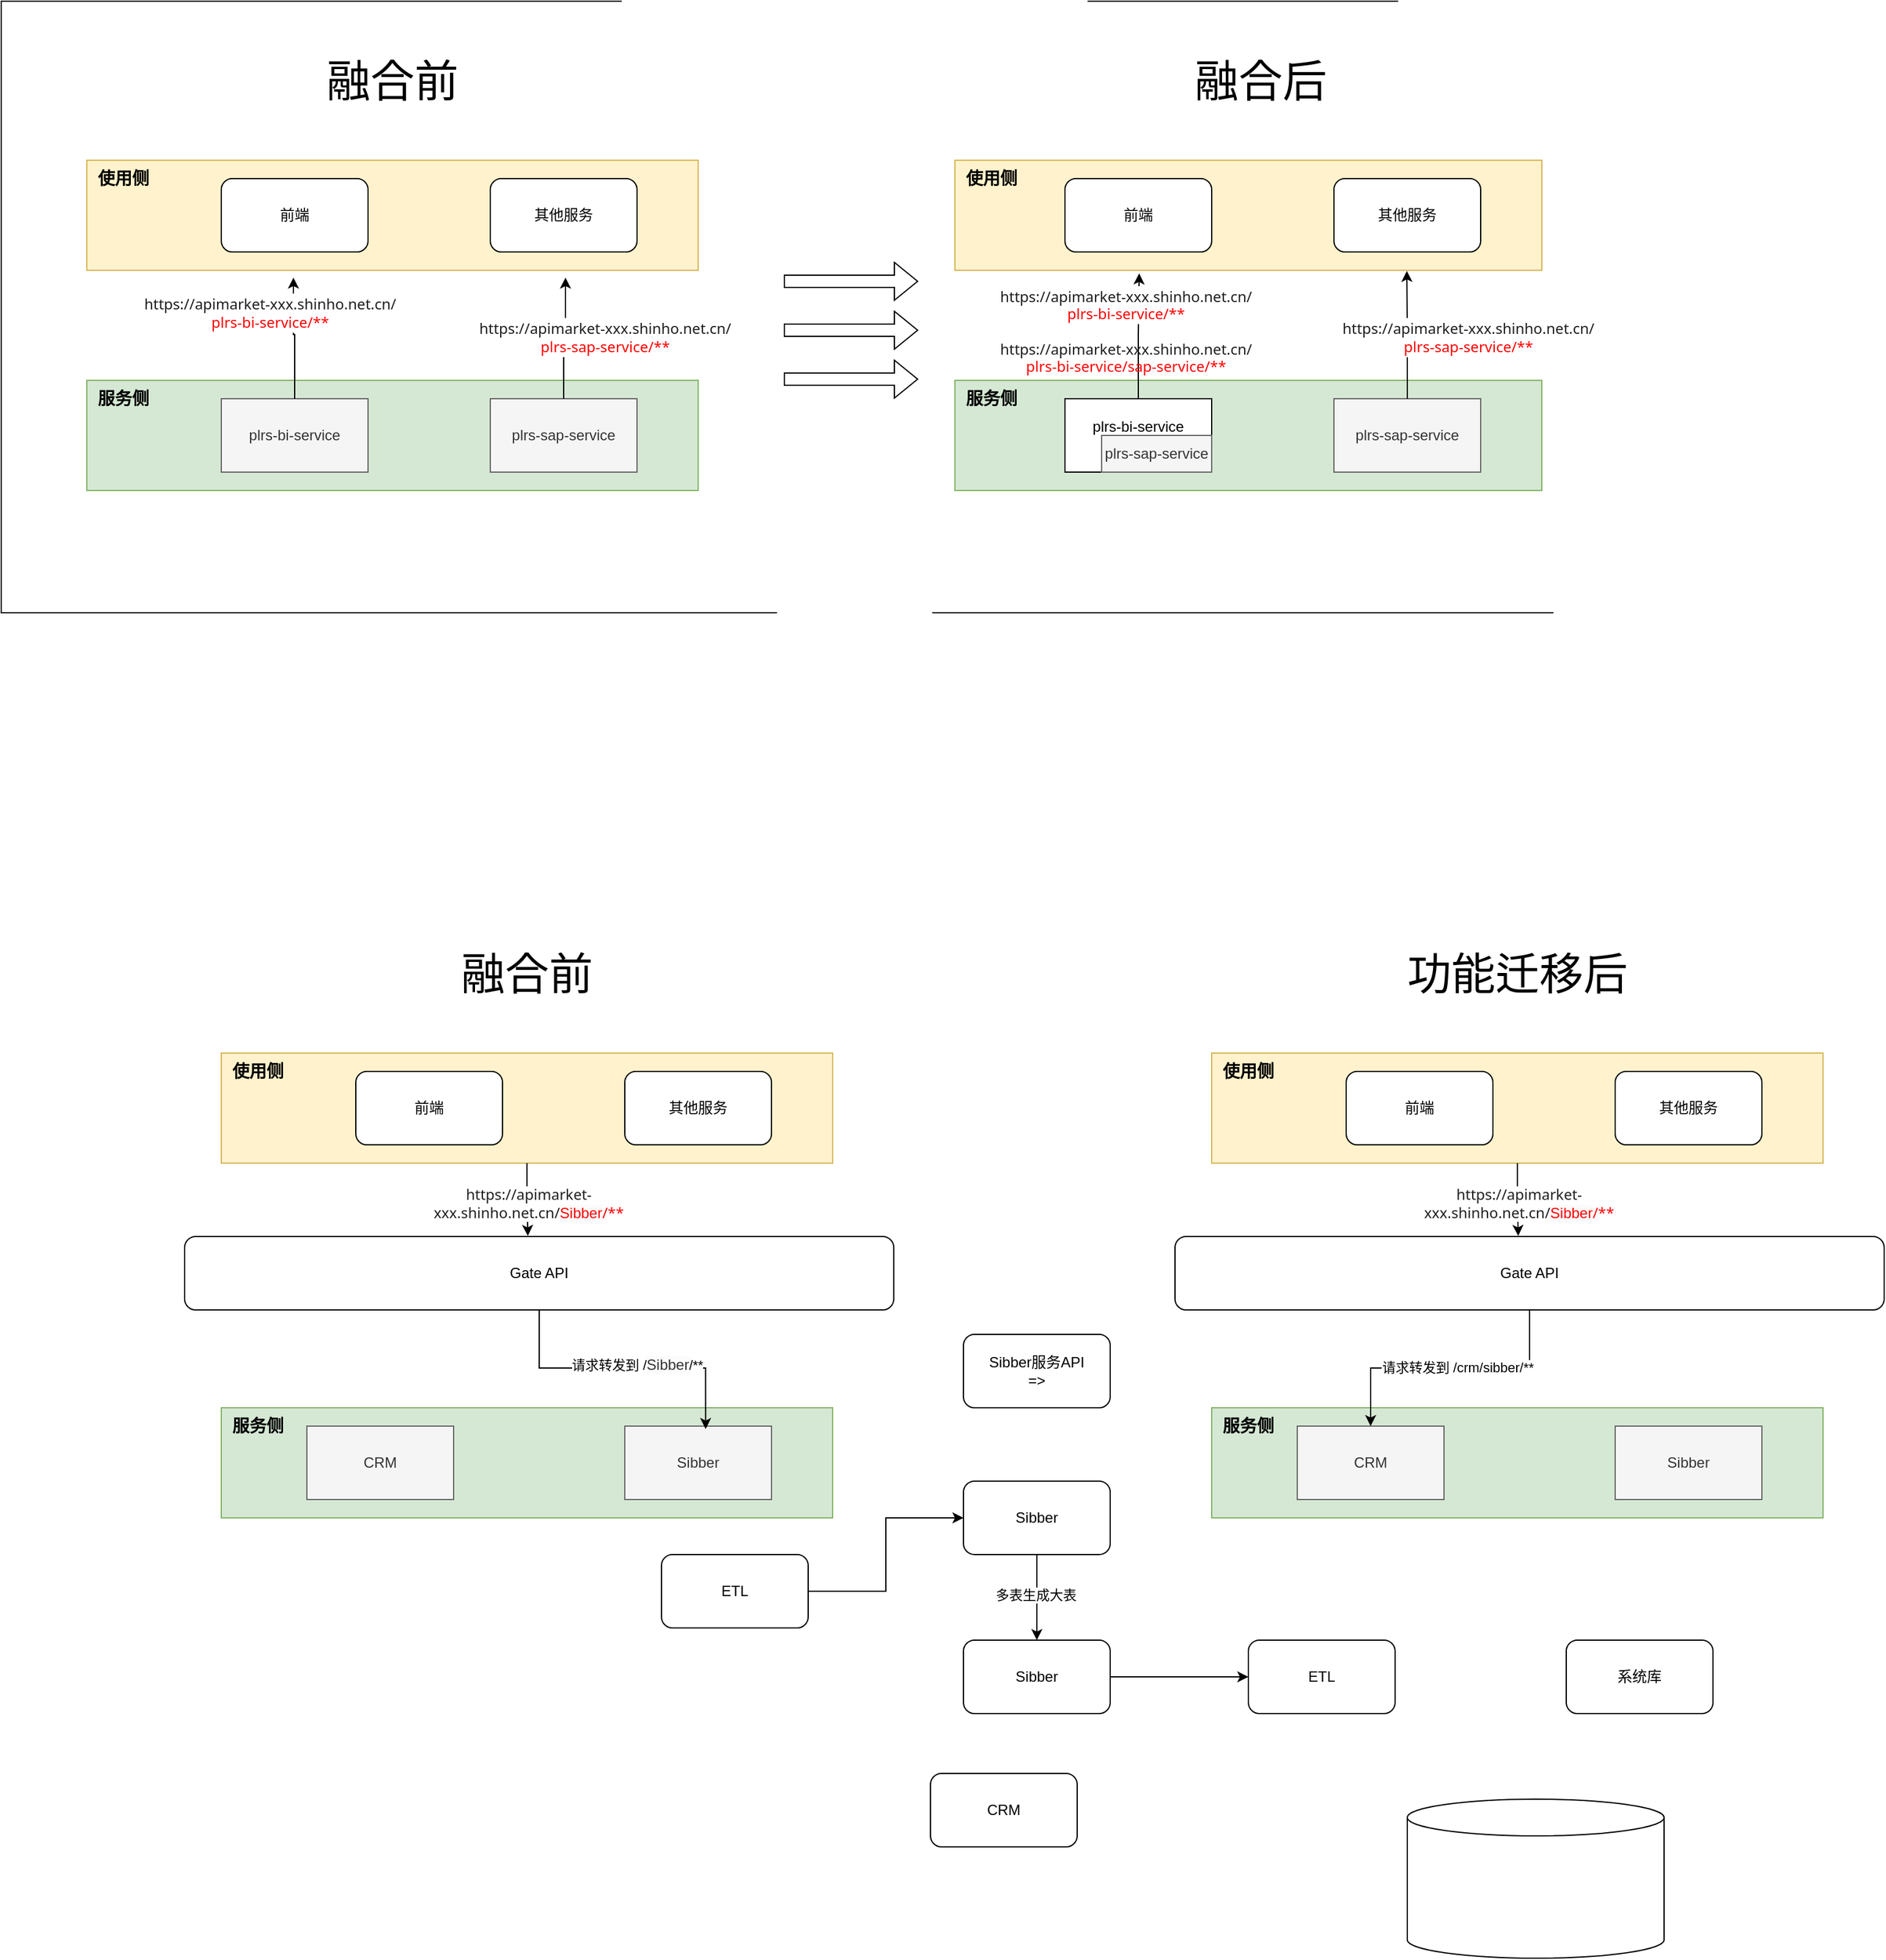 <mxfile version="24.1.0" type="github">
  <diagram name="第 1 页" id="sM5CxfNwwlisl2cYAO_p">
    <mxGraphModel dx="5519" dy="4105" grid="1" gridSize="10" guides="1" tooltips="1" connect="1" arrows="1" fold="1" page="1" pageScale="1" pageWidth="827" pageHeight="1169" math="0" shadow="0">
      <root>
        <mxCell id="0" />
        <mxCell id="1" parent="0" />
        <mxCell id="e8JxHp2t0G0HxiHrW91o-29" value="Gate API" style="rounded=1;whiteSpace=wrap;html=1;" vertex="1" parent="1">
          <mxGeometry x="70" y="670" width="580" height="60" as="geometry" />
        </mxCell>
        <mxCell id="bDPO5SZDj8-zkb0I073n-42" value="" style="rounded=0;whiteSpace=wrap;html=1;" parent="1" vertex="1">
          <mxGeometry x="-80" y="-340" width="1410" height="500" as="geometry" />
        </mxCell>
        <mxCell id="bDPO5SZDj8-zkb0I073n-8" value="" style="rounded=0;whiteSpace=wrap;html=1;fillColor=#fff2cc;strokeColor=#d6b656;" parent="1" vertex="1">
          <mxGeometry x="-10" y="-210" width="500" height="90" as="geometry" />
        </mxCell>
        <mxCell id="bDPO5SZDj8-zkb0I073n-10" value="前端" style="rounded=1;whiteSpace=wrap;html=1;" parent="1" vertex="1">
          <mxGeometry x="100" y="-195" width="120" height="60" as="geometry" />
        </mxCell>
        <mxCell id="bDPO5SZDj8-zkb0I073n-11" value="其他服务" style="rounded=1;whiteSpace=wrap;html=1;" parent="1" vertex="1">
          <mxGeometry x="320" y="-195" width="120" height="60" as="geometry" />
        </mxCell>
        <mxCell id="bDPO5SZDj8-zkb0I073n-12" value="" style="rounded=0;whiteSpace=wrap;html=1;fillColor=#d5e8d4;strokeColor=#82b366;" parent="1" vertex="1">
          <mxGeometry x="-10" y="-30" width="500" height="90" as="geometry" />
        </mxCell>
        <mxCell id="bDPO5SZDj8-zkb0I073n-3" value="plrs-bi-service" style="rounded=0;whiteSpace=wrap;html=1;fillColor=#f5f5f5;fontColor=#333333;strokeColor=#666666;" parent="1" vertex="1">
          <mxGeometry x="100" y="-15" width="120" height="60" as="geometry" />
        </mxCell>
        <mxCell id="bDPO5SZDj8-zkb0I073n-4" value="plrs-sap-service" style="rounded=0;whiteSpace=wrap;html=1;fillColor=#f5f5f5;fontColor=#333333;strokeColor=#666666;" parent="1" vertex="1">
          <mxGeometry x="320" y="-15" width="120" height="60" as="geometry" />
        </mxCell>
        <mxCell id="bDPO5SZDj8-zkb0I073n-13" style="edgeStyle=orthogonalEdgeStyle;rounded=0;orthogonalLoop=1;jettySize=auto;html=1;exitX=0.5;exitY=0;exitDx=0;exitDy=0;entryX=0.338;entryY=1.066;entryDx=0;entryDy=0;entryPerimeter=0;" parent="1" source="bDPO5SZDj8-zkb0I073n-3" target="bDPO5SZDj8-zkb0I073n-8" edge="1">
          <mxGeometry relative="1" as="geometry" />
        </mxCell>
        <mxCell id="bDPO5SZDj8-zkb0I073n-14" style="edgeStyle=orthogonalEdgeStyle;rounded=0;orthogonalLoop=1;jettySize=auto;html=1;exitX=0.5;exitY=0;exitDx=0;exitDy=0;entryX=0.783;entryY=1.066;entryDx=0;entryDy=0;entryPerimeter=0;" parent="1" source="bDPO5SZDj8-zkb0I073n-4" target="bDPO5SZDj8-zkb0I073n-8" edge="1">
          <mxGeometry relative="1" as="geometry" />
        </mxCell>
        <mxCell id="bDPO5SZDj8-zkb0I073n-16" value="&lt;span style=&quot;font-family: &amp;quot;Segoe UI&amp;quot;, tahoma, sans-serif; text-align: start; background-color: rgb(255, 255, 255);&quot;&gt;&lt;font color=&quot;#1f1f1f&quot;&gt;https://apimarket-xxx.shinho.net.cn/&lt;/font&gt;&lt;br&gt;&lt;font color=&quot;#ff0000&quot;&gt;plrs-bi-service/**&lt;/font&gt;&lt;/span&gt;" style="text;html=1;align=center;verticalAlign=middle;whiteSpace=wrap;rounded=0;" parent="1" vertex="1">
          <mxGeometry x="-10" y="-100" width="300" height="30" as="geometry" />
        </mxCell>
        <mxCell id="bDPO5SZDj8-zkb0I073n-19" value="&lt;span style=&quot;font-family: &amp;quot;Segoe UI&amp;quot;, tahoma, sans-serif; text-align: start; background-color: rgb(255, 255, 255);&quot;&gt;&lt;font color=&quot;#1f1f1f&quot;&gt;https://apimarket-xxx.shinho.net.cn/&lt;/font&gt;&lt;br&gt;&lt;font color=&quot;#ff0000&quot;&gt;plrs-sap-service/**&lt;/font&gt;&lt;/span&gt;" style="text;html=1;align=center;verticalAlign=middle;whiteSpace=wrap;rounded=0;" parent="1" vertex="1">
          <mxGeometry x="264" y="-80" width="300" height="30" as="geometry" />
        </mxCell>
        <mxCell id="bDPO5SZDj8-zkb0I073n-21" value="" style="shape=flexArrow;endArrow=classic;html=1;rounded=0;" parent="1" edge="1">
          <mxGeometry width="50" height="50" relative="1" as="geometry">
            <mxPoint x="560" y="-111" as="sourcePoint" />
            <mxPoint x="670" y="-111" as="targetPoint" />
          </mxGeometry>
        </mxCell>
        <mxCell id="bDPO5SZDj8-zkb0I073n-22" value="" style="shape=flexArrow;endArrow=classic;html=1;rounded=0;" parent="1" edge="1">
          <mxGeometry width="50" height="50" relative="1" as="geometry">
            <mxPoint x="560" y="-71" as="sourcePoint" />
            <mxPoint x="670" y="-71" as="targetPoint" />
          </mxGeometry>
        </mxCell>
        <mxCell id="bDPO5SZDj8-zkb0I073n-23" value="" style="shape=flexArrow;endArrow=classic;html=1;rounded=0;" parent="1" edge="1">
          <mxGeometry width="50" height="50" relative="1" as="geometry">
            <mxPoint x="560" y="-31" as="sourcePoint" />
            <mxPoint x="670" y="-31" as="targetPoint" />
          </mxGeometry>
        </mxCell>
        <mxCell id="bDPO5SZDj8-zkb0I073n-24" value="" style="rounded=0;whiteSpace=wrap;html=1;fillColor=#fff2cc;strokeColor=#d6b656;" parent="1" vertex="1">
          <mxGeometry x="700" y="-210" width="480" height="90" as="geometry" />
        </mxCell>
        <mxCell id="bDPO5SZDj8-zkb0I073n-25" value="前端" style="rounded=1;whiteSpace=wrap;html=1;" parent="1" vertex="1">
          <mxGeometry x="790" y="-195" width="120" height="60" as="geometry" />
        </mxCell>
        <mxCell id="bDPO5SZDj8-zkb0I073n-26" value="其他服务" style="rounded=1;whiteSpace=wrap;html=1;" parent="1" vertex="1">
          <mxGeometry x="1010" y="-195" width="120" height="60" as="geometry" />
        </mxCell>
        <mxCell id="bDPO5SZDj8-zkb0I073n-27" value="" style="rounded=0;whiteSpace=wrap;html=1;fillColor=#d5e8d4;strokeColor=#82b366;" parent="1" vertex="1">
          <mxGeometry x="700" y="-30" width="480" height="90" as="geometry" />
        </mxCell>
        <mxCell id="bDPO5SZDj8-zkb0I073n-28" value="plrs-bi-service&lt;br&gt;&lt;div&gt;&lt;br/&gt;&lt;/div&gt;" style="rounded=0;whiteSpace=wrap;html=1;" parent="1" vertex="1">
          <mxGeometry x="790" y="-15" width="120" height="60" as="geometry" />
        </mxCell>
        <mxCell id="bDPO5SZDj8-zkb0I073n-29" value="plrs-sap-service" style="rounded=0;whiteSpace=wrap;html=1;fillColor=#f5f5f5;fontColor=#333333;strokeColor=#666666;" parent="1" vertex="1">
          <mxGeometry x="1010" y="-15" width="120" height="60" as="geometry" />
        </mxCell>
        <mxCell id="bDPO5SZDj8-zkb0I073n-30" style="edgeStyle=orthogonalEdgeStyle;rounded=0;orthogonalLoop=1;jettySize=auto;html=1;exitX=0.5;exitY=0;exitDx=0;exitDy=0;entryX=0.314;entryY=1.028;entryDx=0;entryDy=0;entryPerimeter=0;" parent="1" source="bDPO5SZDj8-zkb0I073n-28" target="bDPO5SZDj8-zkb0I073n-24" edge="1">
          <mxGeometry relative="1" as="geometry" />
        </mxCell>
        <mxCell id="bDPO5SZDj8-zkb0I073n-31" style="edgeStyle=orthogonalEdgeStyle;rounded=0;orthogonalLoop=1;jettySize=auto;html=1;exitX=0.5;exitY=0;exitDx=0;exitDy=0;entryX=0.77;entryY=1.005;entryDx=0;entryDy=0;entryPerimeter=0;" parent="1" source="bDPO5SZDj8-zkb0I073n-29" target="bDPO5SZDj8-zkb0I073n-24" edge="1">
          <mxGeometry relative="1" as="geometry" />
        </mxCell>
        <mxCell id="bDPO5SZDj8-zkb0I073n-32" value="&lt;span style=&quot;font-family: &amp;quot;Segoe UI&amp;quot;, tahoma, sans-serif; text-align: start; background-color: rgb(255, 255, 255);&quot;&gt;&lt;font color=&quot;#1f1f1f&quot;&gt;https://apimarket-xxx.shinho.net.cn/&lt;/font&gt;&lt;br&gt;&lt;font color=&quot;#ff0000&quot;&gt;plrs-bi-service/**&lt;br&gt;&lt;br&gt;&lt;/font&gt;&lt;/span&gt;&lt;font style=&quot;font-family: &amp;quot;Segoe UI&amp;quot;, tahoma, sans-serif; text-align: start;&quot; color=&quot;#1f1f1f&quot;&gt;https://apimarket-xxx.shinho.net.cn/&lt;/font&gt;&lt;br style=&quot;font-family: &amp;quot;Segoe UI&amp;quot;, tahoma, sans-serif; text-align: start;&quot;&gt;&lt;font style=&quot;font-family: &amp;quot;Segoe UI&amp;quot;, tahoma, sans-serif; text-align: start;&quot; color=&quot;#ff0000&quot;&gt;plrs-bi-service/sap-service/**&lt;/font&gt;&lt;span style=&quot;font-family: &amp;quot;Segoe UI&amp;quot;, tahoma, sans-serif; text-align: start; background-color: rgb(255, 255, 255);&quot;&gt;&lt;font color=&quot;#ff0000&quot;&gt;&lt;br&gt;&lt;/font&gt;&lt;/span&gt;" style="text;html=1;align=center;verticalAlign=middle;whiteSpace=wrap;rounded=0;" parent="1" vertex="1">
          <mxGeometry x="690" y="-100" width="300" height="60" as="geometry" />
        </mxCell>
        <mxCell id="bDPO5SZDj8-zkb0I073n-33" value="plrs-sap-service" style="rounded=0;whiteSpace=wrap;html=1;fillColor=#f5f5f5;fontColor=#333333;strokeColor=#666666;" parent="1" vertex="1">
          <mxGeometry x="820" y="15" width="90" height="30" as="geometry" />
        </mxCell>
        <mxCell id="bDPO5SZDj8-zkb0I073n-34" value="&lt;span style=&quot;font-family: &amp;quot;Segoe UI&amp;quot;, tahoma, sans-serif; text-align: start; background-color: rgb(255, 255, 255);&quot;&gt;&lt;font color=&quot;#1f1f1f&quot;&gt;https://apimarket-xxx.shinho.net.cn/&lt;/font&gt;&lt;br&gt;&lt;font color=&quot;#ff0000&quot;&gt;plrs-sap-service/**&lt;/font&gt;&lt;/span&gt;" style="text;html=1;align=center;verticalAlign=middle;whiteSpace=wrap;rounded=0;" parent="1" vertex="1">
          <mxGeometry x="970" y="-80" width="300" height="30" as="geometry" />
        </mxCell>
        <mxCell id="bDPO5SZDj8-zkb0I073n-35" value="&lt;font style=&quot;font-size: 14px;&quot;&gt;&lt;b&gt;使用侧&lt;/b&gt;&lt;/font&gt;" style="text;html=1;align=center;verticalAlign=middle;whiteSpace=wrap;rounded=0;" parent="1" vertex="1">
          <mxGeometry x="-10" y="-210" width="60" height="30" as="geometry" />
        </mxCell>
        <mxCell id="bDPO5SZDj8-zkb0I073n-36" value="&lt;font style=&quot;font-size: 14px;&quot;&gt;&lt;b&gt;服务侧&lt;/b&gt;&lt;/font&gt;" style="text;html=1;align=center;verticalAlign=middle;whiteSpace=wrap;rounded=0;" parent="1" vertex="1">
          <mxGeometry x="-10" y="-30" width="60" height="30" as="geometry" />
        </mxCell>
        <mxCell id="bDPO5SZDj8-zkb0I073n-37" value="&lt;font style=&quot;font-size: 14px;&quot;&gt;&lt;b&gt;使用侧&lt;/b&gt;&lt;/font&gt;" style="text;html=1;align=center;verticalAlign=middle;whiteSpace=wrap;rounded=0;" parent="1" vertex="1">
          <mxGeometry x="700" y="-210" width="60" height="30" as="geometry" />
        </mxCell>
        <mxCell id="bDPO5SZDj8-zkb0I073n-38" value="&lt;font style=&quot;font-size: 14px;&quot;&gt;&lt;b&gt;服务侧&lt;/b&gt;&lt;/font&gt;" style="text;html=1;align=center;verticalAlign=middle;whiteSpace=wrap;rounded=0;" parent="1" vertex="1">
          <mxGeometry x="700" y="-30" width="60" height="30" as="geometry" />
        </mxCell>
        <mxCell id="bDPO5SZDj8-zkb0I073n-40" value="&lt;font style=&quot;font-size: 36px;&quot;&gt;融合前&lt;/font&gt;" style="text;html=1;align=center;verticalAlign=middle;whiteSpace=wrap;rounded=0;" parent="1" vertex="1">
          <mxGeometry x="130" y="-290" width="220" height="30" as="geometry" />
        </mxCell>
        <mxCell id="bDPO5SZDj8-zkb0I073n-41" value="&lt;font style=&quot;font-size: 36px;&quot;&gt;融合后&lt;/font&gt;" style="text;html=1;align=center;verticalAlign=middle;whiteSpace=wrap;rounded=0;" parent="1" vertex="1">
          <mxGeometry x="840" y="-290" width="220" height="30" as="geometry" />
        </mxCell>
        <mxCell id="e8JxHp2t0G0HxiHrW91o-1" value="" style="rounded=0;whiteSpace=wrap;html=1;fillColor=#fff2cc;strokeColor=#d6b656;" vertex="1" parent="1">
          <mxGeometry x="100" y="520" width="500" height="90" as="geometry" />
        </mxCell>
        <mxCell id="e8JxHp2t0G0HxiHrW91o-2" value="前端" style="rounded=1;whiteSpace=wrap;html=1;" vertex="1" parent="1">
          <mxGeometry x="210" y="535" width="120" height="60" as="geometry" />
        </mxCell>
        <mxCell id="e8JxHp2t0G0HxiHrW91o-3" value="其他服务" style="rounded=1;whiteSpace=wrap;html=1;" vertex="1" parent="1">
          <mxGeometry x="430" y="535" width="120" height="60" as="geometry" />
        </mxCell>
        <mxCell id="e8JxHp2t0G0HxiHrW91o-4" value="" style="rounded=0;whiteSpace=wrap;html=1;fillColor=#d5e8d4;strokeColor=#82b366;" vertex="1" parent="1">
          <mxGeometry x="100" y="810" width="500" height="90" as="geometry" />
        </mxCell>
        <mxCell id="e8JxHp2t0G0HxiHrW91o-5" value="CRM" style="rounded=0;whiteSpace=wrap;html=1;fillColor=#f5f5f5;fontColor=#333333;strokeColor=#666666;" vertex="1" parent="1">
          <mxGeometry x="170" y="825" width="120" height="60" as="geometry" />
        </mxCell>
        <mxCell id="e8JxHp2t0G0HxiHrW91o-6" value="Sibber" style="rounded=0;whiteSpace=wrap;html=1;fillColor=#f5f5f5;fontColor=#333333;strokeColor=#666666;" vertex="1" parent="1">
          <mxGeometry x="430" y="825" width="120" height="60" as="geometry" />
        </mxCell>
        <mxCell id="e8JxHp2t0G0HxiHrW91o-11" value="&lt;font style=&quot;font-size: 14px;&quot;&gt;&lt;b&gt;使用侧&lt;/b&gt;&lt;/font&gt;" style="text;html=1;align=center;verticalAlign=middle;whiteSpace=wrap;rounded=0;" vertex="1" parent="1">
          <mxGeometry x="100" y="520" width="60" height="30" as="geometry" />
        </mxCell>
        <mxCell id="e8JxHp2t0G0HxiHrW91o-12" value="&lt;font style=&quot;font-size: 14px;&quot;&gt;&lt;b&gt;服务侧&lt;/b&gt;&lt;/font&gt;" style="text;html=1;align=center;verticalAlign=middle;whiteSpace=wrap;rounded=0;" vertex="1" parent="1">
          <mxGeometry x="100" y="810" width="60" height="30" as="geometry" />
        </mxCell>
        <mxCell id="e8JxHp2t0G0HxiHrW91o-13" value="&lt;font style=&quot;font-size: 36px;&quot;&gt;融合前&lt;/font&gt;" style="text;html=1;align=center;verticalAlign=middle;whiteSpace=wrap;rounded=0;" vertex="1" parent="1">
          <mxGeometry x="240" y="440" width="220" height="30" as="geometry" />
        </mxCell>
        <mxCell id="e8JxHp2t0G0HxiHrW91o-32" style="edgeStyle=orthogonalEdgeStyle;rounded=0;orthogonalLoop=1;jettySize=auto;html=1;exitX=0.5;exitY=1;exitDx=0;exitDy=0;entryX=0.484;entryY=-0.008;entryDx=0;entryDy=0;entryPerimeter=0;" edge="1" parent="1" source="e8JxHp2t0G0HxiHrW91o-1" target="e8JxHp2t0G0HxiHrW91o-29">
          <mxGeometry relative="1" as="geometry" />
        </mxCell>
        <mxCell id="e8JxHp2t0G0HxiHrW91o-34" value="&lt;font style=&quot;text-wrap: wrap; font-family: &amp;quot;Segoe UI&amp;quot;, tahoma, sans-serif; font-size: 12px; text-align: start;&quot; color=&quot;#1f1f1f&quot;&gt;https://apimarket-xxx.shinho.net.cn/&lt;/font&gt;&lt;span style=&quot;font-size: 12px; text-wrap: wrap; background-color: rgb(251, 251, 251);&quot;&gt;&lt;font color=&quot;#ff0000&quot;&gt;Sibber&lt;/font&gt;&lt;/span&gt;&lt;font style=&quot;text-wrap: wrap; font-family: &amp;quot;Segoe UI&amp;quot;, tahoma, sans-serif; font-size: 12px; text-align: start;&quot; color=&quot;#ff0000&quot;&gt;/**&lt;/font&gt;" style="edgeLabel;html=1;align=center;verticalAlign=middle;resizable=0;points=[];" vertex="1" connectable="0" parent="e8JxHp2t0G0HxiHrW91o-32">
          <mxGeometry x="0.093" relative="1" as="geometry">
            <mxPoint as="offset" />
          </mxGeometry>
        </mxCell>
        <mxCell id="e8JxHp2t0G0HxiHrW91o-33" style="edgeStyle=orthogonalEdgeStyle;rounded=0;orthogonalLoop=1;jettySize=auto;html=1;exitX=0.5;exitY=1;exitDx=0;exitDy=0;entryX=0.551;entryY=0.04;entryDx=0;entryDy=0;entryPerimeter=0;" edge="1" parent="1" source="e8JxHp2t0G0HxiHrW91o-29" target="e8JxHp2t0G0HxiHrW91o-6">
          <mxGeometry relative="1" as="geometry" />
        </mxCell>
        <mxCell id="e8JxHp2t0G0HxiHrW91o-48" value="请求转发到 /&lt;span style=&quot;color: rgb(51, 51, 51); font-size: 12px; text-wrap: wrap; background-color: rgb(251, 251, 251);&quot;&gt;Sibber&lt;/span&gt;/**" style="edgeLabel;html=1;align=center;verticalAlign=middle;resizable=0;points=[];" vertex="1" connectable="0" parent="e8JxHp2t0G0HxiHrW91o-33">
          <mxGeometry x="-0.364" y="3" relative="1" as="geometry">
            <mxPoint x="53" as="offset" />
          </mxGeometry>
        </mxCell>
        <mxCell id="e8JxHp2t0G0HxiHrW91o-35" value="Gate API" style="rounded=1;whiteSpace=wrap;html=1;" vertex="1" parent="1">
          <mxGeometry x="880" y="670" width="580" height="60" as="geometry" />
        </mxCell>
        <mxCell id="e8JxHp2t0G0HxiHrW91o-36" value="" style="rounded=0;whiteSpace=wrap;html=1;fillColor=#fff2cc;strokeColor=#d6b656;" vertex="1" parent="1">
          <mxGeometry x="910" y="520" width="500" height="90" as="geometry" />
        </mxCell>
        <mxCell id="e8JxHp2t0G0HxiHrW91o-37" value="前端" style="rounded=1;whiteSpace=wrap;html=1;" vertex="1" parent="1">
          <mxGeometry x="1020" y="535" width="120" height="60" as="geometry" />
        </mxCell>
        <mxCell id="e8JxHp2t0G0HxiHrW91o-38" value="其他服务" style="rounded=1;whiteSpace=wrap;html=1;" vertex="1" parent="1">
          <mxGeometry x="1240" y="535" width="120" height="60" as="geometry" />
        </mxCell>
        <mxCell id="e8JxHp2t0G0HxiHrW91o-39" value="" style="rounded=0;whiteSpace=wrap;html=1;fillColor=#d5e8d4;strokeColor=#82b366;" vertex="1" parent="1">
          <mxGeometry x="910" y="810" width="500" height="90" as="geometry" />
        </mxCell>
        <mxCell id="e8JxHp2t0G0HxiHrW91o-40" value="CRM" style="rounded=0;whiteSpace=wrap;html=1;fillColor=#f5f5f5;fontColor=#333333;strokeColor=#666666;" vertex="1" parent="1">
          <mxGeometry x="980" y="825" width="120" height="60" as="geometry" />
        </mxCell>
        <mxCell id="e8JxHp2t0G0HxiHrW91o-41" value="Sibber" style="rounded=0;whiteSpace=wrap;html=1;fillColor=#f5f5f5;fontColor=#333333;strokeColor=#666666;" vertex="1" parent="1">
          <mxGeometry x="1240" y="825" width="120" height="60" as="geometry" />
        </mxCell>
        <mxCell id="e8JxHp2t0G0HxiHrW91o-42" value="&lt;font style=&quot;font-size: 14px;&quot;&gt;&lt;b&gt;使用侧&lt;/b&gt;&lt;/font&gt;" style="text;html=1;align=center;verticalAlign=middle;whiteSpace=wrap;rounded=0;" vertex="1" parent="1">
          <mxGeometry x="910" y="520" width="60" height="30" as="geometry" />
        </mxCell>
        <mxCell id="e8JxHp2t0G0HxiHrW91o-43" value="&lt;font style=&quot;font-size: 14px;&quot;&gt;&lt;b&gt;服务侧&lt;/b&gt;&lt;/font&gt;" style="text;html=1;align=center;verticalAlign=middle;whiteSpace=wrap;rounded=0;" vertex="1" parent="1">
          <mxGeometry x="910" y="810" width="60" height="30" as="geometry" />
        </mxCell>
        <mxCell id="e8JxHp2t0G0HxiHrW91o-44" value="&lt;span style=&quot;font-size: 36px;&quot;&gt;功能迁移后&lt;/span&gt;" style="text;html=1;align=center;verticalAlign=middle;whiteSpace=wrap;rounded=0;" vertex="1" parent="1">
          <mxGeometry x="1050" y="440" width="220" height="30" as="geometry" />
        </mxCell>
        <mxCell id="e8JxHp2t0G0HxiHrW91o-45" style="edgeStyle=orthogonalEdgeStyle;rounded=0;orthogonalLoop=1;jettySize=auto;html=1;exitX=0.5;exitY=1;exitDx=0;exitDy=0;entryX=0.484;entryY=-0.008;entryDx=0;entryDy=0;entryPerimeter=0;" edge="1" parent="1" source="e8JxHp2t0G0HxiHrW91o-36" target="e8JxHp2t0G0HxiHrW91o-35">
          <mxGeometry relative="1" as="geometry" />
        </mxCell>
        <mxCell id="e8JxHp2t0G0HxiHrW91o-46" value="&lt;font style=&quot;text-wrap: wrap; font-family: &amp;quot;Segoe UI&amp;quot;, tahoma, sans-serif; font-size: 12px; text-align: start;&quot; color=&quot;#1f1f1f&quot;&gt;https://apimarket-xxx.shinho.net.cn/&lt;/font&gt;&lt;span style=&quot;font-size: 12px; text-wrap: wrap; background-color: rgb(251, 251, 251);&quot;&gt;&lt;font color=&quot;#ff0000&quot;&gt;Sibber&lt;/font&gt;&lt;/span&gt;&lt;font style=&quot;text-wrap: wrap; font-family: &amp;quot;Segoe UI&amp;quot;, tahoma, sans-serif; font-size: 12px; text-align: start;&quot; color=&quot;#ff0000&quot;&gt;/**&lt;/font&gt;" style="edgeLabel;html=1;align=center;verticalAlign=middle;resizable=0;points=[];" vertex="1" connectable="0" parent="e8JxHp2t0G0HxiHrW91o-45">
          <mxGeometry x="0.093" relative="1" as="geometry">
            <mxPoint as="offset" />
          </mxGeometry>
        </mxCell>
        <mxCell id="e8JxHp2t0G0HxiHrW91o-47" style="edgeStyle=orthogonalEdgeStyle;rounded=0;orthogonalLoop=1;jettySize=auto;html=1;exitX=0.5;exitY=1;exitDx=0;exitDy=0;entryX=0.5;entryY=0;entryDx=0;entryDy=0;" edge="1" parent="1" source="e8JxHp2t0G0HxiHrW91o-35" target="e8JxHp2t0G0HxiHrW91o-40">
          <mxGeometry relative="1" as="geometry" />
        </mxCell>
        <mxCell id="e8JxHp2t0G0HxiHrW91o-49" value="请求转发到 /crm/sibber/**" style="edgeLabel;html=1;align=center;verticalAlign=middle;resizable=0;points=[];" vertex="1" connectable="0" parent="e8JxHp2t0G0HxiHrW91o-47">
          <mxGeometry x="0.05" y="-1" relative="1" as="geometry">
            <mxPoint x="11" as="offset" />
          </mxGeometry>
        </mxCell>
        <mxCell id="e8JxHp2t0G0HxiHrW91o-59" style="edgeStyle=orthogonalEdgeStyle;rounded=0;orthogonalLoop=1;jettySize=auto;html=1;exitX=1;exitY=0.5;exitDx=0;exitDy=0;entryX=0;entryY=0.5;entryDx=0;entryDy=0;" edge="1" parent="1" source="e8JxHp2t0G0HxiHrW91o-50" target="e8JxHp2t0G0HxiHrW91o-51">
          <mxGeometry relative="1" as="geometry" />
        </mxCell>
        <mxCell id="e8JxHp2t0G0HxiHrW91o-50" value="Sibber" style="rounded=1;whiteSpace=wrap;html=1;" vertex="1" parent="1">
          <mxGeometry x="707" y="1000" width="120" height="60" as="geometry" />
        </mxCell>
        <mxCell id="e8JxHp2t0G0HxiHrW91o-51" value="ETL" style="rounded=1;whiteSpace=wrap;html=1;" vertex="1" parent="1">
          <mxGeometry x="940" y="1000" width="120" height="60" as="geometry" />
        </mxCell>
        <mxCell id="e8JxHp2t0G0HxiHrW91o-52" value="系统库" style="rounded=1;whiteSpace=wrap;html=1;" vertex="1" parent="1">
          <mxGeometry x="1200" y="1000" width="120" height="60" as="geometry" />
        </mxCell>
        <mxCell id="e8JxHp2t0G0HxiHrW91o-53" value="CRM" style="rounded=1;whiteSpace=wrap;html=1;" vertex="1" parent="1">
          <mxGeometry x="680" y="1109" width="120" height="60" as="geometry" />
        </mxCell>
        <mxCell id="e8JxHp2t0G0HxiHrW91o-55" style="edgeStyle=orthogonalEdgeStyle;rounded=0;orthogonalLoop=1;jettySize=auto;html=1;exitX=0.5;exitY=1;exitDx=0;exitDy=0;entryX=0.5;entryY=0;entryDx=0;entryDy=0;" edge="1" parent="1" source="e8JxHp2t0G0HxiHrW91o-54" target="e8JxHp2t0G0HxiHrW91o-50">
          <mxGeometry relative="1" as="geometry">
            <Array as="points">
              <mxPoint x="767" y="950" />
              <mxPoint x="767" y="950" />
            </Array>
          </mxGeometry>
        </mxCell>
        <mxCell id="e8JxHp2t0G0HxiHrW91o-56" value="多表生成大表" style="edgeLabel;html=1;align=center;verticalAlign=middle;resizable=0;points=[];" vertex="1" connectable="0" parent="e8JxHp2t0G0HxiHrW91o-55">
          <mxGeometry x="-0.065" y="-1" relative="1" as="geometry">
            <mxPoint as="offset" />
          </mxGeometry>
        </mxCell>
        <mxCell id="e8JxHp2t0G0HxiHrW91o-54" value="Sibber" style="rounded=1;whiteSpace=wrap;html=1;" vertex="1" parent="1">
          <mxGeometry x="707" y="870" width="120" height="60" as="geometry" />
        </mxCell>
        <mxCell id="e8JxHp2t0G0HxiHrW91o-58" value="" style="shape=cylinder3;whiteSpace=wrap;html=1;boundedLbl=1;backgroundOutline=1;size=15;" vertex="1" parent="1">
          <mxGeometry x="1070" y="1130" width="210" height="130" as="geometry" />
        </mxCell>
        <mxCell id="e8JxHp2t0G0HxiHrW91o-62" style="edgeStyle=orthogonalEdgeStyle;rounded=0;orthogonalLoop=1;jettySize=auto;html=1;exitX=1;exitY=0.5;exitDx=0;exitDy=0;entryX=0;entryY=0.5;entryDx=0;entryDy=0;" edge="1" parent="1" source="e8JxHp2t0G0HxiHrW91o-61" target="e8JxHp2t0G0HxiHrW91o-54">
          <mxGeometry relative="1" as="geometry" />
        </mxCell>
        <mxCell id="e8JxHp2t0G0HxiHrW91o-61" value="ETL" style="rounded=1;whiteSpace=wrap;html=1;" vertex="1" parent="1">
          <mxGeometry x="460" y="930" width="120" height="60" as="geometry" />
        </mxCell>
        <mxCell id="e8JxHp2t0G0HxiHrW91o-63" value="Sibber服务API&lt;br&gt;=&amp;gt;" style="rounded=1;whiteSpace=wrap;html=1;" vertex="1" parent="1">
          <mxGeometry x="707" y="750" width="120" height="60" as="geometry" />
        </mxCell>
      </root>
    </mxGraphModel>
  </diagram>
</mxfile>
